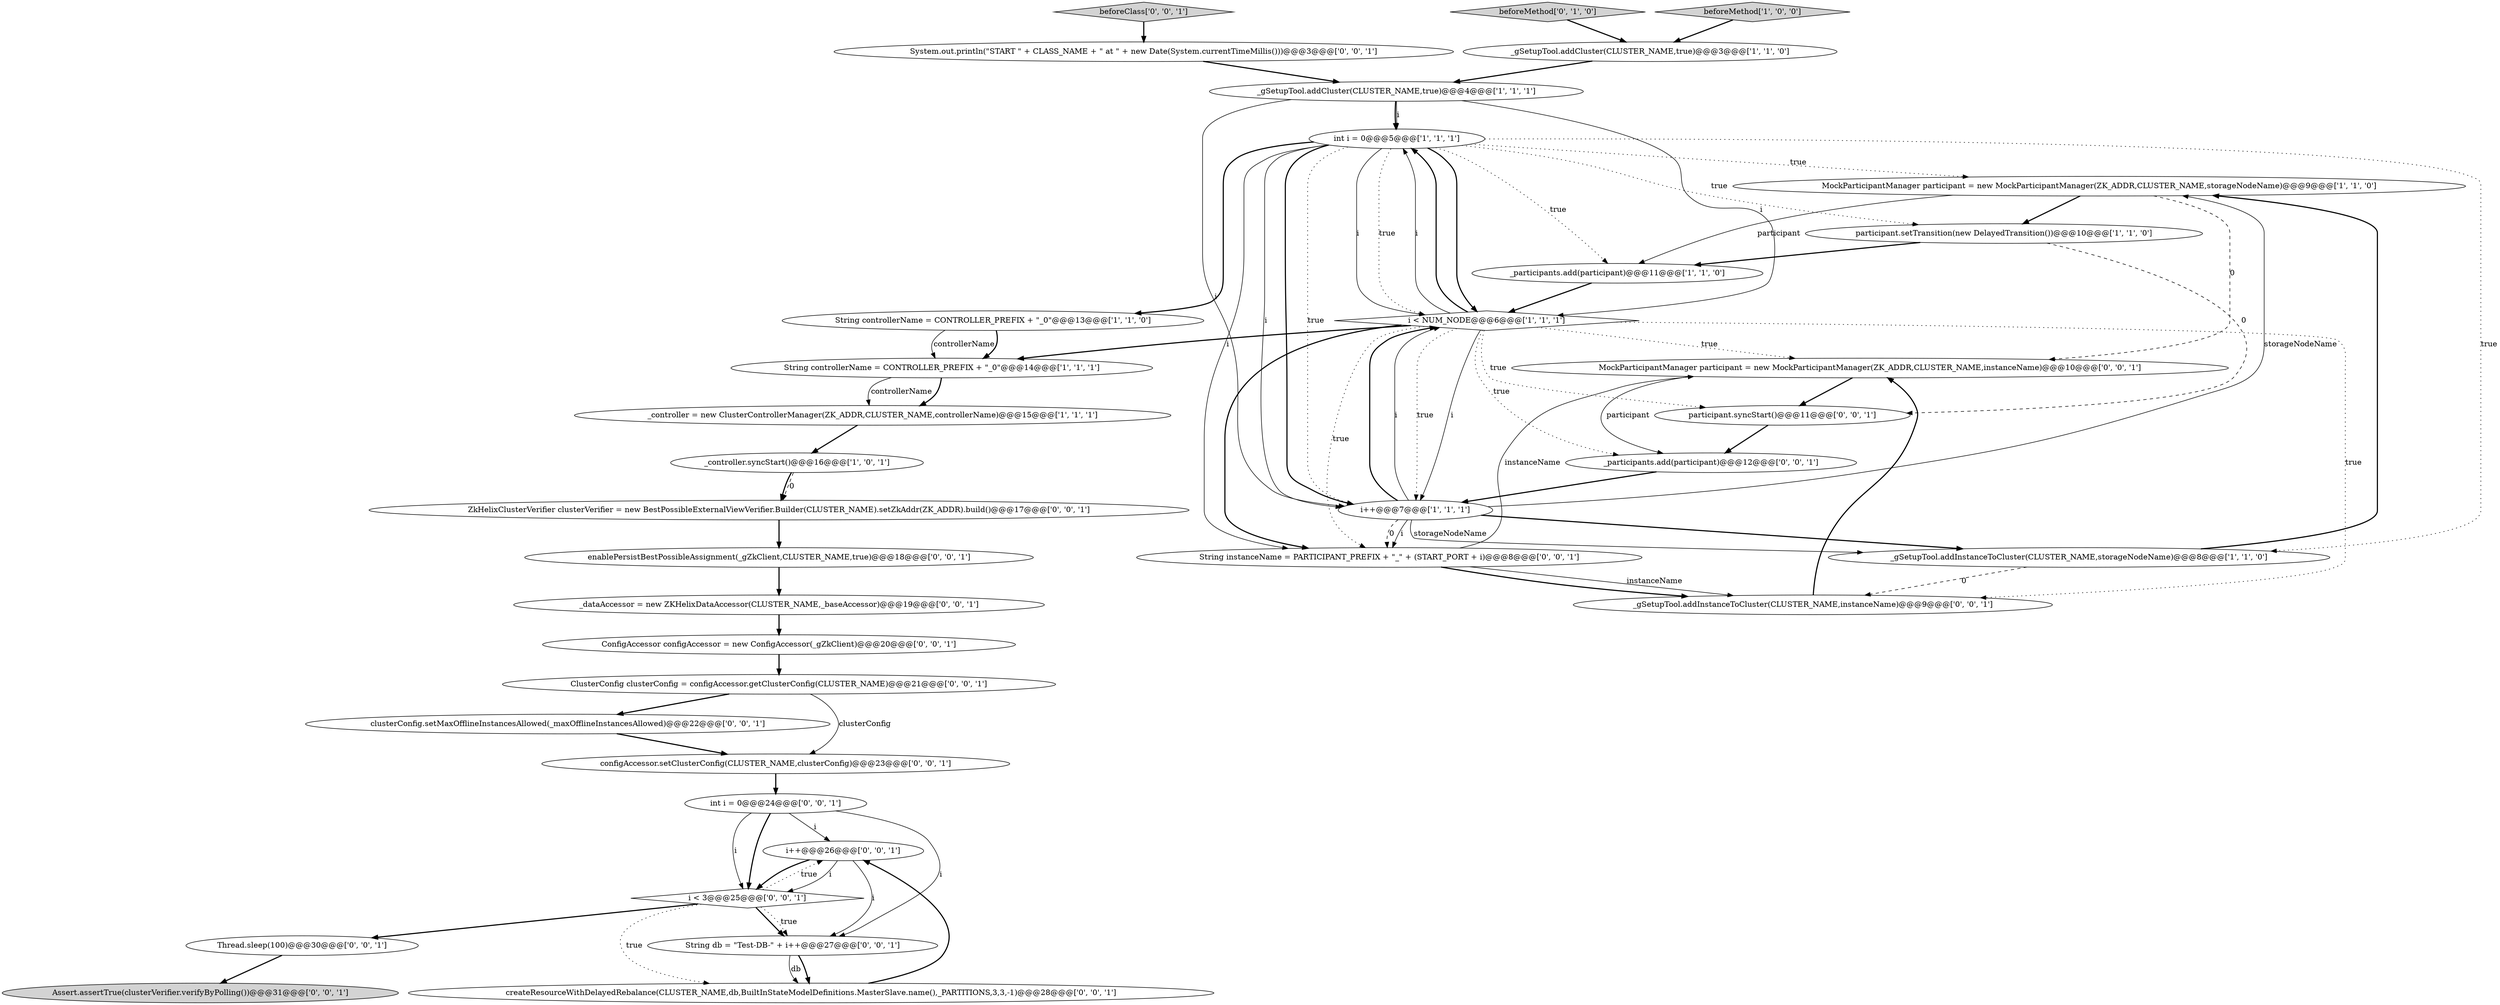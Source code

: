digraph {
3 [style = filled, label = "String controllerName = CONTROLLER_PREFIX + \"_0\"@@@14@@@['1', '1', '1']", fillcolor = white, shape = ellipse image = "AAA0AAABBB1BBB"];
5 [style = filled, label = "int i = 0@@@5@@@['1', '1', '1']", fillcolor = white, shape = ellipse image = "AAA0AAABBB1BBB"];
8 [style = filled, label = "MockParticipantManager participant = new MockParticipantManager(ZK_ADDR,CLUSTER_NAME,storageNodeName)@@@9@@@['1', '1', '0']", fillcolor = white, shape = ellipse image = "AAA0AAABBB1BBB"];
33 [style = filled, label = "String instanceName = PARTICIPANT_PREFIX + \"_\" + (START_PORT + i)@@@8@@@['0', '0', '1']", fillcolor = white, shape = ellipse image = "AAA0AAABBB3BBB"];
35 [style = filled, label = "clusterConfig.setMaxOfflineInstancesAllowed(_maxOfflineInstancesAllowed)@@@22@@@['0', '0', '1']", fillcolor = white, shape = ellipse image = "AAA0AAABBB3BBB"];
20 [style = filled, label = "beforeClass['0', '0', '1']", fillcolor = lightgray, shape = diamond image = "AAA0AAABBB3BBB"];
1 [style = filled, label = "beforeMethod['1', '0', '0']", fillcolor = lightgray, shape = diamond image = "AAA0AAABBB1BBB"];
28 [style = filled, label = "Thread.sleep(100)@@@30@@@['0', '0', '1']", fillcolor = white, shape = ellipse image = "AAA0AAABBB3BBB"];
29 [style = filled, label = "_gSetupTool.addInstanceToCluster(CLUSTER_NAME,instanceName)@@@9@@@['0', '0', '1']", fillcolor = white, shape = ellipse image = "AAA0AAABBB3BBB"];
16 [style = filled, label = "configAccessor.setClusterConfig(CLUSTER_NAME,clusterConfig)@@@23@@@['0', '0', '1']", fillcolor = white, shape = ellipse image = "AAA0AAABBB3BBB"];
19 [style = filled, label = "int i = 0@@@24@@@['0', '0', '1']", fillcolor = white, shape = ellipse image = "AAA0AAABBB3BBB"];
25 [style = filled, label = "Assert.assertTrue(clusterVerifier.verifyByPolling())@@@31@@@['0', '0', '1']", fillcolor = lightgray, shape = ellipse image = "AAA0AAABBB3BBB"];
0 [style = filled, label = "String controllerName = CONTROLLER_PREFIX + \"_0\"@@@13@@@['1', '1', '0']", fillcolor = white, shape = ellipse image = "AAA0AAABBB1BBB"];
17 [style = filled, label = "enablePersistBestPossibleAssignment(_gZkClient,CLUSTER_NAME,true)@@@18@@@['0', '0', '1']", fillcolor = white, shape = ellipse image = "AAA0AAABBB3BBB"];
6 [style = filled, label = "_gSetupTool.addCluster(CLUSTER_NAME,true)@@@4@@@['1', '1', '1']", fillcolor = white, shape = ellipse image = "AAA0AAABBB1BBB"];
18 [style = filled, label = "ConfigAccessor configAccessor = new ConfigAccessor(_gZkClient)@@@20@@@['0', '0', '1']", fillcolor = white, shape = ellipse image = "AAA0AAABBB3BBB"];
31 [style = filled, label = "i++@@@26@@@['0', '0', '1']", fillcolor = white, shape = ellipse image = "AAA0AAABBB3BBB"];
9 [style = filled, label = "participant.setTransition(new DelayedTransition())@@@10@@@['1', '1', '0']", fillcolor = white, shape = ellipse image = "AAA0AAABBB1BBB"];
22 [style = filled, label = "_dataAccessor = new ZKHelixDataAccessor(CLUSTER_NAME,_baseAccessor)@@@19@@@['0', '0', '1']", fillcolor = white, shape = ellipse image = "AAA0AAABBB3BBB"];
26 [style = filled, label = "createResourceWithDelayedRebalance(CLUSTER_NAME,db,BuiltInStateModelDefinitions.MasterSlave.name(),_PARTITIONS,3,3,-1)@@@28@@@['0', '0', '1']", fillcolor = white, shape = ellipse image = "AAA0AAABBB3BBB"];
4 [style = filled, label = "_participants.add(participant)@@@11@@@['1', '1', '0']", fillcolor = white, shape = ellipse image = "AAA0AAABBB1BBB"];
32 [style = filled, label = "System.out.println(\"START \" + CLASS_NAME + \" at \" + new Date(System.currentTimeMillis()))@@@3@@@['0', '0', '1']", fillcolor = white, shape = ellipse image = "AAA0AAABBB3BBB"];
15 [style = filled, label = "_participants.add(participant)@@@12@@@['0', '0', '1']", fillcolor = white, shape = ellipse image = "AAA0AAABBB3BBB"];
34 [style = filled, label = "ZkHelixClusterVerifier clusterVerifier = new BestPossibleExternalViewVerifier.Builder(CLUSTER_NAME).setZkAddr(ZK_ADDR).build()@@@17@@@['0', '0', '1']", fillcolor = white, shape = ellipse image = "AAA0AAABBB3BBB"];
24 [style = filled, label = "i < 3@@@25@@@['0', '0', '1']", fillcolor = white, shape = diamond image = "AAA0AAABBB3BBB"];
7 [style = filled, label = "_gSetupTool.addCluster(CLUSTER_NAME,true)@@@3@@@['1', '1', '0']", fillcolor = white, shape = ellipse image = "AAA0AAABBB1BBB"];
14 [style = filled, label = "beforeMethod['0', '1', '0']", fillcolor = lightgray, shape = diamond image = "AAA0AAABBB2BBB"];
13 [style = filled, label = "_gSetupTool.addInstanceToCluster(CLUSTER_NAME,storageNodeName)@@@8@@@['1', '1', '0']", fillcolor = white, shape = ellipse image = "AAA0AAABBB1BBB"];
27 [style = filled, label = "String db = \"Test-DB-\" + i++@@@27@@@['0', '0', '1']", fillcolor = white, shape = ellipse image = "AAA0AAABBB3BBB"];
30 [style = filled, label = "ClusterConfig clusterConfig = configAccessor.getClusterConfig(CLUSTER_NAME)@@@21@@@['0', '0', '1']", fillcolor = white, shape = ellipse image = "AAA0AAABBB3BBB"];
11 [style = filled, label = "i++@@@7@@@['1', '1', '1']", fillcolor = white, shape = ellipse image = "AAA0AAABBB1BBB"];
2 [style = filled, label = "_controller = new ClusterControllerManager(ZK_ADDR,CLUSTER_NAME,controllerName)@@@15@@@['1', '1', '1']", fillcolor = white, shape = ellipse image = "AAA0AAABBB1BBB"];
23 [style = filled, label = "participant.syncStart()@@@11@@@['0', '0', '1']", fillcolor = white, shape = ellipse image = "AAA0AAABBB3BBB"];
21 [style = filled, label = "MockParticipantManager participant = new MockParticipantManager(ZK_ADDR,CLUSTER_NAME,instanceName)@@@10@@@['0', '0', '1']", fillcolor = white, shape = ellipse image = "AAA0AAABBB3BBB"];
12 [style = filled, label = "i < NUM_NODE@@@6@@@['1', '1', '1']", fillcolor = white, shape = diamond image = "AAA0AAABBB1BBB"];
10 [style = filled, label = "_controller.syncStart()@@@16@@@['1', '0', '1']", fillcolor = white, shape = ellipse image = "AAA0AAABBB1BBB"];
5->8 [style = dotted, label="true"];
12->33 [style = bold, label=""];
12->11 [style = solid, label="i"];
19->27 [style = solid, label="i"];
11->12 [style = bold, label=""];
7->6 [style = bold, label=""];
5->4 [style = dotted, label="true"];
2->10 [style = bold, label=""];
12->33 [style = dotted, label="true"];
8->21 [style = dashed, label="0"];
12->29 [style = dotted, label="true"];
10->34 [style = dashed, label="0"];
6->5 [style = bold, label=""];
9->23 [style = dashed, label="0"];
19->24 [style = solid, label="i"];
19->31 [style = solid, label="i"];
5->12 [style = bold, label=""];
17->22 [style = bold, label=""];
30->35 [style = bold, label=""];
24->27 [style = bold, label=""];
33->29 [style = bold, label=""];
11->8 [style = solid, label="storageNodeName"];
33->29 [style = solid, label="instanceName"];
6->11 [style = solid, label="i"];
0->3 [style = solid, label="controllerName"];
11->13 [style = solid, label="storageNodeName"];
29->21 [style = bold, label=""];
14->7 [style = bold, label=""];
5->11 [style = dotted, label="true"];
11->33 [style = solid, label="i"];
5->9 [style = dotted, label="true"];
12->11 [style = dotted, label="true"];
20->32 [style = bold, label=""];
5->12 [style = solid, label="i"];
11->33 [style = dashed, label="0"];
34->17 [style = bold, label=""];
6->5 [style = solid, label="i"];
12->21 [style = dotted, label="true"];
27->26 [style = bold, label=""];
11->13 [style = bold, label=""];
4->12 [style = bold, label=""];
21->15 [style = solid, label="participant"];
10->34 [style = bold, label=""];
18->30 [style = bold, label=""];
23->15 [style = bold, label=""];
9->4 [style = bold, label=""];
3->2 [style = bold, label=""];
5->33 [style = solid, label="i"];
16->19 [style = bold, label=""];
6->12 [style = solid, label="i"];
0->3 [style = bold, label=""];
5->12 [style = dotted, label="true"];
19->24 [style = bold, label=""];
27->26 [style = solid, label="db"];
31->27 [style = solid, label="i"];
15->11 [style = bold, label=""];
12->3 [style = bold, label=""];
13->29 [style = dashed, label="0"];
32->6 [style = bold, label=""];
22->18 [style = bold, label=""];
31->24 [style = solid, label="i"];
13->8 [style = bold, label=""];
1->7 [style = bold, label=""];
3->2 [style = solid, label="controllerName"];
30->16 [style = solid, label="clusterConfig"];
33->21 [style = solid, label="instanceName"];
8->9 [style = bold, label=""];
5->11 [style = solid, label="i"];
12->23 [style = dotted, label="true"];
24->26 [style = dotted, label="true"];
26->31 [style = bold, label=""];
8->4 [style = solid, label="participant"];
5->13 [style = dotted, label="true"];
12->15 [style = dotted, label="true"];
24->31 [style = dotted, label="true"];
35->16 [style = bold, label=""];
11->12 [style = solid, label="i"];
12->5 [style = solid, label="i"];
12->5 [style = bold, label=""];
5->0 [style = bold, label=""];
5->11 [style = bold, label=""];
24->27 [style = dotted, label="true"];
31->24 [style = bold, label=""];
24->28 [style = bold, label=""];
21->23 [style = bold, label=""];
28->25 [style = bold, label=""];
}
